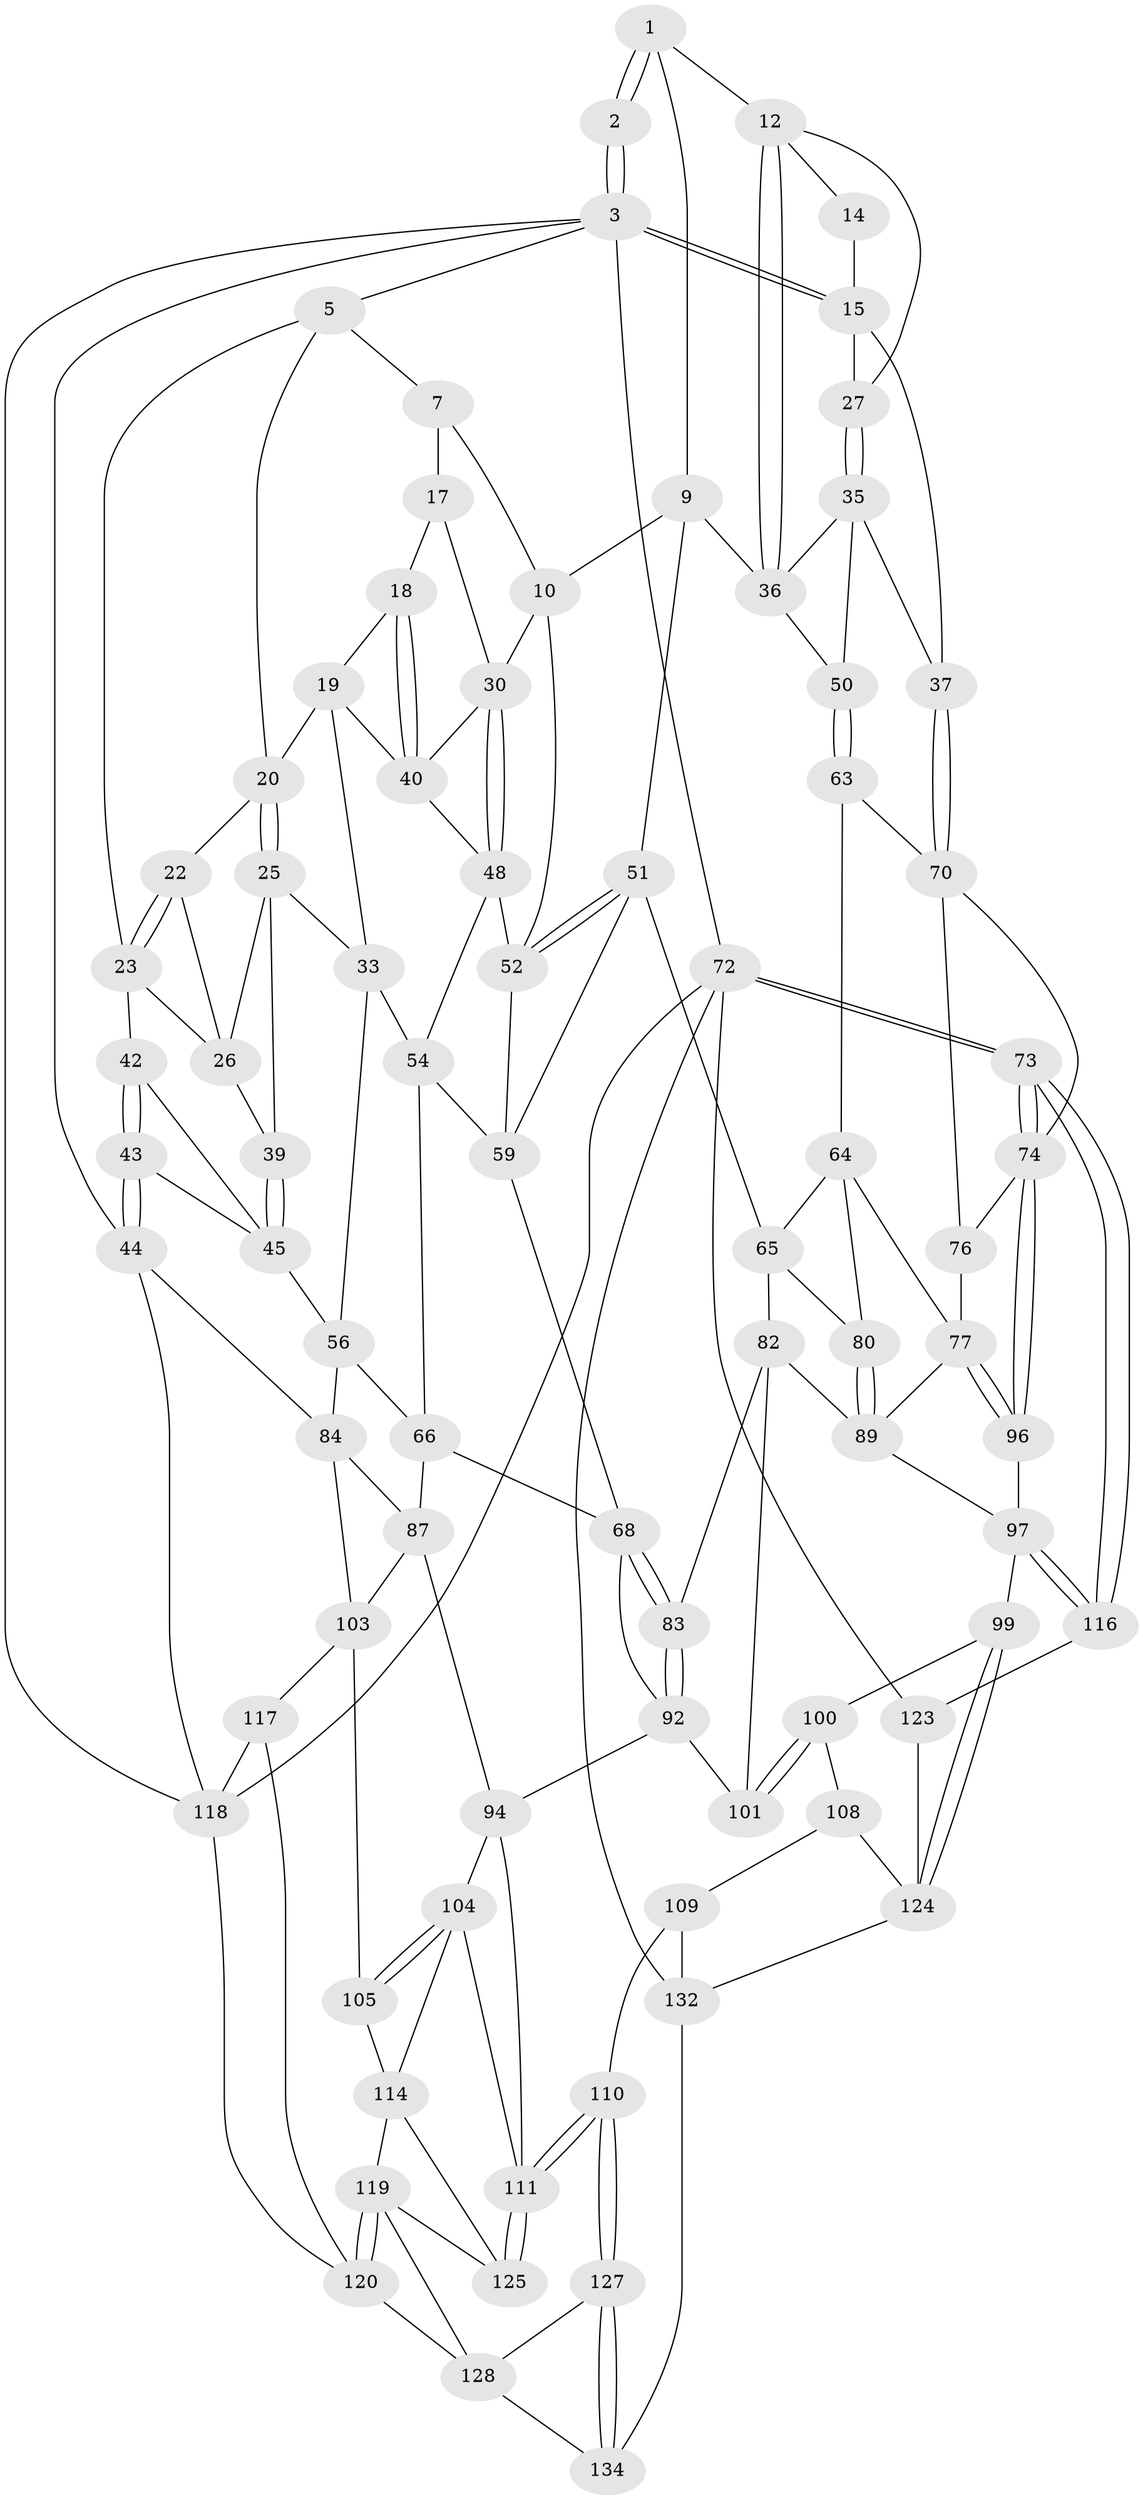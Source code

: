 // Generated by graph-tools (version 1.1) at 2025/52/02/27/25 19:52:43]
// undirected, 81 vertices, 179 edges
graph export_dot {
graph [start="1"]
  node [color=gray90,style=filled];
  1 [pos="+0.7177878536533283+0",super="+8"];
  2 [pos="+1+0"];
  3 [pos="+1+0",super="+4"];
  5 [pos="+0+0",super="+6"];
  7 [pos="+0.5188857206998356+0",super="+11"];
  9 [pos="+0.6671763671766384+0.18196754990613398",super="+47"];
  10 [pos="+0.5796856978951441+0.1839989243571051",super="+29"];
  12 [pos="+0.7683025212231768+0.1376711585771809",super="+13"];
  14 [pos="+0.9843696424177077+0"];
  15 [pos="+1+0.13630558187930858",super="+16"];
  17 [pos="+0.4774095678723621+0.10361872185478443"];
  18 [pos="+0.3935179176306576+0.139460364395872"];
  19 [pos="+0.3044072046800426+0.08425569291103008",super="+32"];
  20 [pos="+0.28578000085272665+0.0643691458395768",super="+21"];
  22 [pos="+0.14446386925015506+0.0847726325418758"];
  23 [pos="+0.08459858675141343+0.1593163183581095",super="+24"];
  25 [pos="+0.2362629965943401+0.14976483497688414",super="+34"];
  26 [pos="+0.1745292951528153+0.1572276469154679",super="+28"];
  27 [pos="+0.9085147696913205+0.1373387682055447"];
  30 [pos="+0.48944672008269935+0.24345847617107144",super="+31"];
  33 [pos="+0.24217923476334863+0.29316190014986027",super="+55"];
  35 [pos="+0.9341227688890225+0.2117499998362388",super="+38"];
  36 [pos="+0.8154608378810594+0.2080037887183415",super="+46"];
  37 [pos="+1+0.1493162274135509"];
  39 [pos="+0.18057522423836914+0.2913352431148836"];
  40 [pos="+0.3964647902140828+0.20269314500438373",super="+41"];
  42 [pos="+0+0.29930020155093334"];
  43 [pos="+0+0.3146174850523748"];
  44 [pos="+0+0.3156606431514882",super="+86"];
  45 [pos="+0.17492757481446647+0.2952882427271739",super="+58"];
  48 [pos="+0.42103744684135386+0.3299425459178734",super="+49"];
  50 [pos="+0.8803106289111707+0.3744902674465623"];
  51 [pos="+0.6050006577336108+0.42784939765125674",super="+61"];
  52 [pos="+0.552642390546423+0.3690337970052952",super="+53"];
  54 [pos="+0.3580094273280047+0.42761465696039025",super="+60"];
  56 [pos="+0.24127190438966942+0.5046810668157469",super="+57"];
  59 [pos="+0.44627157539576745+0.4546907273489924",super="+62"];
  63 [pos="+0.8948407391819645+0.4059134256715256"];
  64 [pos="+0.8834396924072996+0.4154046859254955",super="+79"];
  65 [pos="+0.6501453326322352+0.45955951791297334",super="+81"];
  66 [pos="+0.38701129730474493+0.5971595832626948",super="+67"];
  68 [pos="+0.5080679150564436+0.5652707171952572",super="+69"];
  70 [pos="+1+0.4227655429274056",super="+71"];
  72 [pos="+1+1",super="+130"];
  73 [pos="+1+0.8793240568977981"];
  74 [pos="+1+0.8156807650992783",super="+75"];
  76 [pos="+0.9283637420809348+0.5624561203042441"];
  77 [pos="+0.9040730751471682+0.6493355879599827",super="+78"];
  80 [pos="+0.7583975039008684+0.5644905181695324"];
  82 [pos="+0.6419643711194668+0.6592119205970188",super="+90"];
  83 [pos="+0.5364585828471056+0.6132206661044144"];
  84 [pos="+0.07553732819492372+0.5957809237666777",super="+85"];
  87 [pos="+0.29158706590241823+0.6656988848040033",super="+88"];
  89 [pos="+0.6809996515092052+0.6582099412922366",super="+91"];
  92 [pos="+0.49536903631791546+0.7558274085333697",super="+93"];
  94 [pos="+0.4508954896018033+0.772415851942727",super="+95"];
  96 [pos="+0.988576751989743+0.7350227340697564"];
  97 [pos="+0.8042782585707952+0.8064037799703007",super="+98"];
  99 [pos="+0.7295273596177996+0.8373748182079082"];
  100 [pos="+0.6967178601693811+0.8297753842545711",super="+107"];
  101 [pos="+0.653902390817833+0.7358029898401625",super="+102"];
  103 [pos="+0.12479110994636905+0.7971174188528776",super="+106"];
  104 [pos="+0.2980273038596421+0.7847721198803241",super="+113"];
  105 [pos="+0.14176260467886895+0.8204052107617865"];
  108 [pos="+0.5937040064964516+0.8891234761316971"];
  109 [pos="+0.5693567557519464+0.9113557840360074"];
  110 [pos="+0.4168694588066222+0.8791131551508262"];
  111 [pos="+0.41063301629950927+0.8662418981701981",super="+112"];
  114 [pos="+0.2704640058324112+0.8752046688623211",super="+115"];
  116 [pos="+0.8869384733094612+0.8972229505266381"];
  117 [pos="+0.0818149799547701+0.8145349731381227"];
  118 [pos="+0+0.831603568383751",super="+122"];
  119 [pos="+0.18209831007544477+0.9422965147659581",super="+126"];
  120 [pos="+0.09468617859174286+1",super="+121"];
  123 [pos="+0.8639554696268109+0.9246245805425236"];
  124 [pos="+0.7571719684903774+0.9177229956403774",super="+131"];
  125 [pos="+0.32116761753291884+0.8922843558458132"];
  127 [pos="+0.4007855902641311+0.97244846654474"];
  128 [pos="+0.31998627883590547+0.932936939224993",super="+129"];
  132 [pos="+0.7945278771547785+1",super="+133"];
  134 [pos="+0.41769164937883835+1"];
  1 -- 2;
  1 -- 2;
  1 -- 12;
  1 -- 9;
  2 -- 3;
  2 -- 3;
  3 -- 15;
  3 -- 15;
  3 -- 72;
  3 -- 44;
  3 -- 5;
  3 -- 118;
  5 -- 20;
  5 -- 7;
  5 -- 23;
  7 -- 17;
  7 -- 10;
  9 -- 10;
  9 -- 51;
  9 -- 36;
  10 -- 52;
  10 -- 30;
  12 -- 36;
  12 -- 36;
  12 -- 27;
  12 -- 14;
  14 -- 15;
  15 -- 37;
  15 -- 27;
  17 -- 18;
  17 -- 30;
  18 -- 19;
  18 -- 40;
  18 -- 40;
  19 -- 20;
  19 -- 33;
  19 -- 40;
  20 -- 25;
  20 -- 25;
  20 -- 22;
  22 -- 23;
  22 -- 23;
  22 -- 26;
  23 -- 42;
  23 -- 26;
  25 -- 26;
  25 -- 39;
  25 -- 33;
  26 -- 39;
  27 -- 35;
  27 -- 35;
  30 -- 48;
  30 -- 48;
  30 -- 40;
  33 -- 56;
  33 -- 54;
  35 -- 36;
  35 -- 50;
  35 -- 37;
  36 -- 50;
  37 -- 70;
  37 -- 70;
  39 -- 45;
  39 -- 45;
  40 -- 48;
  42 -- 43;
  42 -- 43;
  42 -- 45;
  43 -- 44;
  43 -- 44;
  43 -- 45;
  44 -- 118;
  44 -- 84;
  45 -- 56;
  48 -- 54;
  48 -- 52;
  50 -- 63;
  50 -- 63;
  51 -- 52;
  51 -- 52;
  51 -- 65;
  51 -- 59;
  52 -- 59;
  54 -- 66;
  54 -- 59;
  56 -- 66;
  56 -- 84;
  59 -- 68;
  63 -- 64;
  63 -- 70;
  64 -- 65;
  64 -- 80;
  64 -- 77;
  65 -- 80;
  65 -- 82;
  66 -- 87;
  66 -- 68;
  68 -- 83;
  68 -- 83;
  68 -- 92;
  70 -- 76;
  70 -- 74;
  72 -- 73;
  72 -- 73;
  72 -- 123;
  72 -- 132;
  72 -- 118;
  73 -- 74;
  73 -- 74;
  73 -- 116;
  73 -- 116;
  74 -- 96;
  74 -- 96;
  74 -- 76;
  76 -- 77;
  77 -- 96;
  77 -- 96;
  77 -- 89;
  80 -- 89;
  80 -- 89;
  82 -- 83;
  82 -- 89;
  82 -- 101;
  83 -- 92;
  83 -- 92;
  84 -- 103;
  84 -- 87;
  87 -- 94;
  87 -- 103;
  89 -- 97;
  92 -- 94;
  92 -- 101;
  94 -- 111;
  94 -- 104;
  96 -- 97;
  97 -- 116;
  97 -- 116;
  97 -- 99;
  99 -- 100;
  99 -- 124;
  99 -- 124;
  100 -- 101 [weight=2];
  100 -- 101;
  100 -- 108;
  103 -- 105;
  103 -- 117;
  104 -- 105;
  104 -- 105;
  104 -- 114;
  104 -- 111;
  105 -- 114;
  108 -- 109;
  108 -- 124;
  109 -- 110;
  109 -- 132;
  110 -- 111;
  110 -- 111;
  110 -- 127;
  110 -- 127;
  111 -- 125;
  111 -- 125;
  114 -- 125;
  114 -- 119;
  116 -- 123;
  117 -- 118;
  117 -- 120;
  118 -- 120;
  119 -- 120;
  119 -- 120;
  119 -- 128;
  119 -- 125;
  120 -- 128;
  123 -- 124;
  124 -- 132;
  127 -- 128;
  127 -- 134;
  127 -- 134;
  128 -- 134;
  132 -- 134;
}
